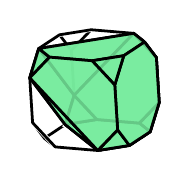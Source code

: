 % polymake for julian
% Thu Jul  5 23:36:08 2018
% unnamed

\begin{tikzpicture}[x  = {(0.9cm,-0.076cm)},
                    y  = {(-0.06cm,0.95cm)},
                    z  = {(-0.44cm,-0.29cm)},
                    scale = .3,
                    color = {lightgray}]


  % DEF POINTS
  \coordinate (v0_unnamed__1) at (2, 2, 1);
  \coordinate (v1_unnamed__1) at (2, 1, 2);
  \coordinate (v2_unnamed__1) at (2, 2, -1);
  \coordinate (v3_unnamed__1) at (1, 2, 2);
  \coordinate (v4_unnamed__1) at (2, 1, -2);
  \coordinate (v5_unnamed__1) at (2, -1, 2);
  \coordinate (v6_unnamed__1) at (1, 2, -2);
  \coordinate (v7_unnamed__1) at (2, -2, 1);
  \coordinate (v8_unnamed__1) at (-1, 2, 2);
  \coordinate (v9_unnamed__1) at (2, -1, -2);
  \coordinate (v10_unnamed__1) at (1, -2, 2);
  \coordinate (v11_unnamed__1) at (-2, 2, 1);
  \coordinate (v12_unnamed__1) at (2, -2, -1);
  \coordinate (v13_unnamed__1) at (-1, 2, -2);
  \coordinate (v14_unnamed__1) at (-2, 1, 2);
  \coordinate (v15_unnamed__1) at (1, -2, -2);
  \coordinate (v16_unnamed__1) at (-2, 2, -1);
  \coordinate (v17_unnamed__1) at (-1, -2, 2);
  \coordinate (v18_unnamed__1) at (-2, 1, -2);
  \coordinate (v19_unnamed__1) at (-2, -1, 2);
  \coordinate (v20_unnamed__1) at (-1, -2, -2);
  \coordinate (v21_unnamed__1) at (-2, -2, 1);
  \coordinate (v22_unnamed__1) at (-2, -1, -2);
  \coordinate (v23_unnamed__1) at (-2, -2, -1);


  % EDGES STYLE
  \definecolor{edgecolor_unnamed__1}{rgb}{ 0,0,0 }
  \tikzstyle{facestyle_unnamed__1} = [fill=none, fill opacity=0.85, preaction={draw=white, line cap=round, line width=1.5 pt}, draw=edgecolor_unnamed__1, line width=1 pt, line cap=round, line join=round]


  % FACES and EDGES and POINTS in the right order
  \draw[facestyle_unnamed__1] (v6_unnamed__1) -- (v2_unnamed__1) -- (v4_unnamed__1) -- (v6_unnamed__1) -- cycle;
  \draw[facestyle_unnamed__1] (v15_unnamed__1) -- (v9_unnamed__1) -- (v12_unnamed__1) -- (v15_unnamed__1) -- cycle;
  \draw[facestyle_unnamed__1] (v17_unnamed__1) -- (v21_unnamed__1) -- (v23_unnamed__1) -- (v20_unnamed__1) -- (v15_unnamed__1) -- (v12_unnamed__1) -- (v7_unnamed__1) -- (v10_unnamed__1) -- (v17_unnamed__1) -- cycle;
  \draw[facestyle_unnamed__1] (v18_unnamed__1) -- (v16_unnamed__1) -- (v13_unnamed__1) -- (v18_unnamed__1) -- cycle;
  \draw[facestyle_unnamed__1] (v23_unnamed__1) -- (v21_unnamed__1) -- (v19_unnamed__1) -- (v14_unnamed__1) -- (v11_unnamed__1) -- (v16_unnamed__1) -- (v18_unnamed__1) -- (v22_unnamed__1) -- (v23_unnamed__1) -- cycle;
  \draw[facestyle_unnamed__1] (v23_unnamed__1) -- (v22_unnamed__1) -- (v20_unnamed__1) -- (v23_unnamed__1) -- cycle;


  %POINTS


  %FACETS
  \draw[facestyle_unnamed__1] (v22_unnamed__1) -- (v18_unnamed__1) -- (v13_unnamed__1) -- (v6_unnamed__1) -- (v4_unnamed__1) -- (v9_unnamed__1) -- (v15_unnamed__1) -- (v20_unnamed__1) -- (v22_unnamed__1) -- cycle;


  %POINTS


  %FACETS
  \draw[facestyle_unnamed__1] (v19_unnamed__1) -- (v21_unnamed__1) -- (v17_unnamed__1) -- (v19_unnamed__1) -- cycle;


  %POINTS


  %FACETS
  \draw[facestyle_unnamed__1] (v11_unnamed__1) -- (v14_unnamed__1) -- (v8_unnamed__1) -- (v11_unnamed__1) -- cycle;
  \draw[facestyle_unnamed__1] (v16_unnamed__1) -- (v11_unnamed__1) -- (v8_unnamed__1) -- (v3_unnamed__1) -- (v0_unnamed__1) -- (v2_unnamed__1) -- (v6_unnamed__1) -- (v13_unnamed__1) -- (v16_unnamed__1) -- cycle;


  %POINTS


  %FACETS
  \draw[facestyle_unnamed__1] (v5_unnamed__1) -- (v10_unnamed__1) -- (v7_unnamed__1) -- (v5_unnamed__1) -- cycle;
  \draw[facestyle_unnamed__1] (v1_unnamed__1) -- (v5_unnamed__1) -- (v7_unnamed__1) -- (v12_unnamed__1) -- (v9_unnamed__1) -- (v4_unnamed__1) -- (v2_unnamed__1) -- (v0_unnamed__1) -- (v1_unnamed__1) -- cycle;


  %POINTS


  %FACETS
  \draw[facestyle_unnamed__1] (v3_unnamed__1) -- (v1_unnamed__1) -- (v0_unnamed__1) -- (v3_unnamed__1) -- cycle;


  %POINTS


  %FACETS
  \draw[facestyle_unnamed__1] (v14_unnamed__1) -- (v19_unnamed__1) -- (v17_unnamed__1) -- (v10_unnamed__1) -- (v5_unnamed__1) -- (v1_unnamed__1) -- (v3_unnamed__1) -- (v8_unnamed__1) -- (v14_unnamed__1) -- cycle;


  %POINTS


  %FACETS

  % DEF POINTS
  \coordinate (v0_unnamed__2) at (2, 2, 1);
  \coordinate (v1_unnamed__2) at (2, 1, 2);
  \coordinate (v2_unnamed__2) at (2, 2, -1);
  \coordinate (v3_unnamed__2) at (1, 2, 2);
  \coordinate (v4_unnamed__2) at (2, 1, -2);
  \coordinate (v5_unnamed__2) at (2, -1, 2);
  \coordinate (v6_unnamed__2) at (1, 2, -2);
  \coordinate (v7_unnamed__2) at (2, -2, 1);
  \coordinate (v8_unnamed__2) at (-1, 2, 2);
  \coordinate (v9_unnamed__2) at (2, -1, -2);
  \coordinate (v10_unnamed__2) at (1, -2, 2);
  \coordinate (v11_unnamed__2) at (-2, 2, 1);
  \coordinate (v12_unnamed__2) at (2, -2, -1);
  \coordinate (v13_unnamed__2) at (-2, 1, 2);
  \coordinate (v14_unnamed__2) at (1, -2, -2);
  \coordinate (v15_unnamed__2) at (-1, -2, -2);
  \coordinate (v16_unnamed__2) at (-2, -1, -2);
  \coordinate (v17_unnamed__2) at (-2, -2, -1);


  % EDGES STYLE
  \definecolor{edgecolor_unnamed__2}{rgb}{ 0,0,0 }

  % FACES STYLE
  \definecolor{facetcolor_unnamed__2}{rgb}{ 0.467,0.925,0.62 }

  \tikzstyle{facestyle_unnamed__2} = [fill=facetcolor_unnamed__2, fill opacity=0.85, draw=edgecolor_unnamed__2, line width=1 pt, line cap=round, line join=round]


  % FACES and EDGES and POINTS in the right order
  \draw[facestyle_unnamed__2] (v4_unnamed__2) -- (v6_unnamed__2) -- (v2_unnamed__2) -- (v4_unnamed__2) -- cycle;
  \draw[facestyle_unnamed__2] (v14_unnamed__2) -- (v9_unnamed__2) -- (v12_unnamed__2) -- (v14_unnamed__2) -- cycle;
  \draw[facestyle_unnamed__2] (v17_unnamed__2) -- (v15_unnamed__2) -- (v14_unnamed__2) -- (v12_unnamed__2) -- (v7_unnamed__2) -- (v10_unnamed__2) -- (v17_unnamed__2) -- cycle;
  \draw[facestyle_unnamed__2] (v16_unnamed__2) -- (v17_unnamed__2) -- (v13_unnamed__2) -- (v11_unnamed__2) -- (v16_unnamed__2) -- cycle;
  \draw[facestyle_unnamed__2] (v16_unnamed__2) -- (v15_unnamed__2) -- (v17_unnamed__2) -- (v16_unnamed__2) -- cycle;
  \draw[facestyle_unnamed__2] (v6_unnamed__2) -- (v16_unnamed__2) -- (v11_unnamed__2) -- (v6_unnamed__2) -- cycle;
  \draw[facestyle_unnamed__2] (v14_unnamed__2) -- (v15_unnamed__2) -- (v16_unnamed__2) -- (v6_unnamed__2) -- (v4_unnamed__2) -- (v9_unnamed__2) -- (v14_unnamed__2) -- cycle;


  %POINTS


  %FACETS
  \draw[facestyle_unnamed__2] (v17_unnamed__2) -- (v10_unnamed__2) -- (v13_unnamed__2) -- (v17_unnamed__2) -- cycle;


  %POINTS


  %FACETS
  \draw[facestyle_unnamed__2] (v11_unnamed__2) -- (v13_unnamed__2) -- (v8_unnamed__2) -- (v11_unnamed__2) -- cycle;
  \draw[facestyle_unnamed__2] (v6_unnamed__2) -- (v11_unnamed__2) -- (v8_unnamed__2) -- (v3_unnamed__2) -- (v0_unnamed__2) -- (v2_unnamed__2) -- (v6_unnamed__2) -- cycle;


  %POINTS


  %FACETS
  \draw[facestyle_unnamed__2] (v7_unnamed__2) -- (v5_unnamed__2) -- (v10_unnamed__2) -- (v7_unnamed__2) -- cycle;
  \draw[facestyle_unnamed__2] (v9_unnamed__2) -- (v4_unnamed__2) -- (v2_unnamed__2) -- (v0_unnamed__2) -- (v1_unnamed__2) -- (v5_unnamed__2) -- (v7_unnamed__2) -- (v12_unnamed__2) -- (v9_unnamed__2) -- cycle;


  %POINTS


  %FACETS
  \draw[facestyle_unnamed__2] (v1_unnamed__2) -- (v0_unnamed__2) -- (v3_unnamed__2) -- (v1_unnamed__2) -- cycle;


  %POINTS


  %FACETS
  \draw[facestyle_unnamed__2] (v5_unnamed__2) -- (v1_unnamed__2) -- (v3_unnamed__2) -- (v8_unnamed__2) -- (v13_unnamed__2) -- (v10_unnamed__2) -- (v5_unnamed__2) -- cycle;


  %POINTS


  %FACETS

\end{tikzpicture}
